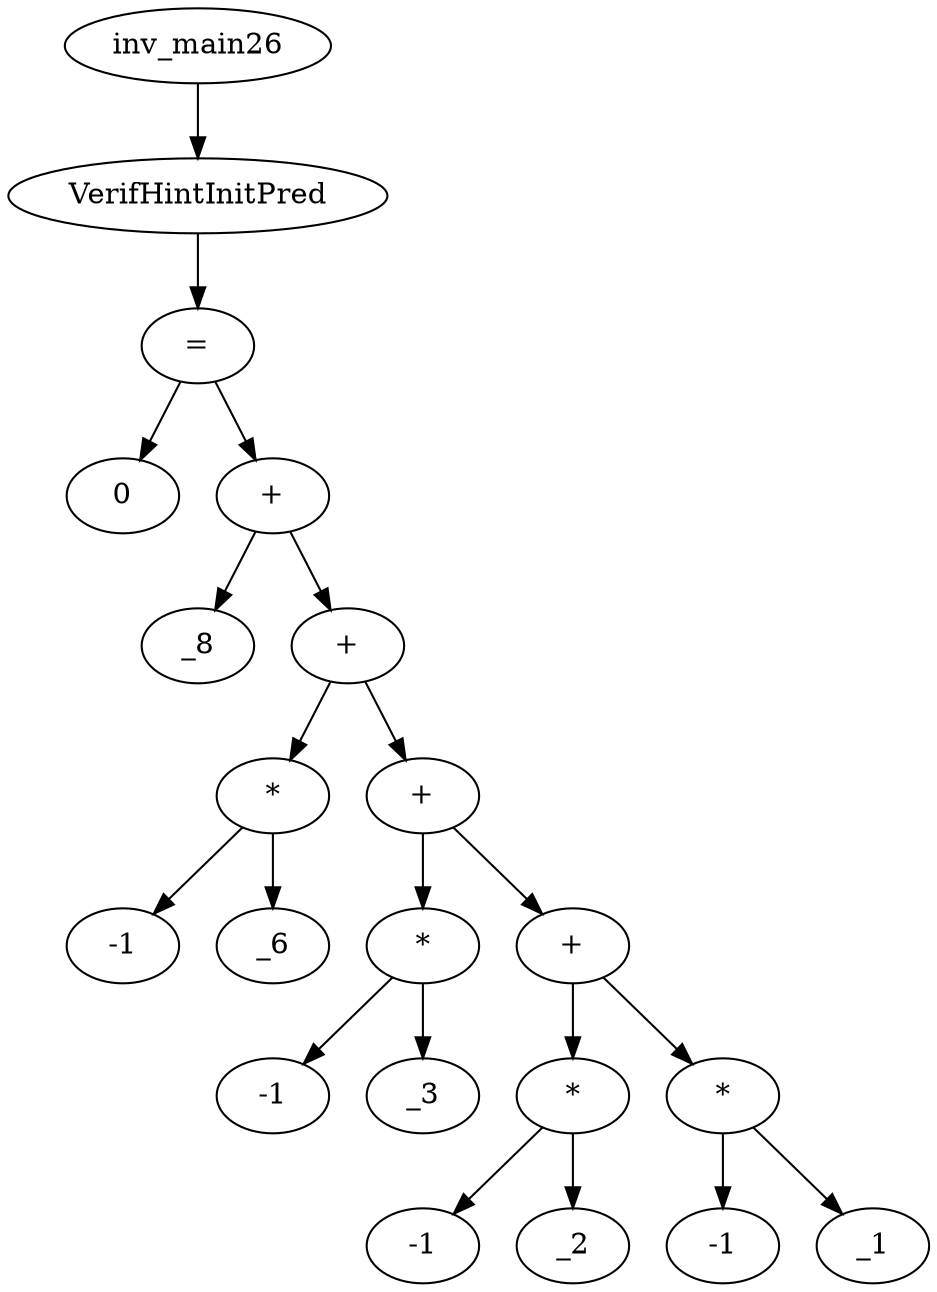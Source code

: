 digraph dag {
0 [label="inv_main26"];
1 [label="VerifHintInitPred"];
2 [label="="];
3 [label="0"];
4 [label="+"];
5 [label="_8"];
6 [label="+"];
7 [label="*"];
8 [label="-1"];
9 [label="_6"];
10 [label="+"];
11 [label="*"];
12 [label="-1"];
13 [label="_3"];
14 [label="+"];
15 [label="*"];
16 [label="-1"];
17 [label="_2"];
18 [label="*"];
19 [label="-1"];
20 [label="_1"];
0->1
1->2
2->4
2 -> 3
4->6
4 -> 5
6->7
6 -> 10
7->9
7 -> 8
10->11
10 -> 14
11->13
11 -> 12
14->15
14 -> 18
15->17
15 -> 16
18->20
18 -> 19
}
